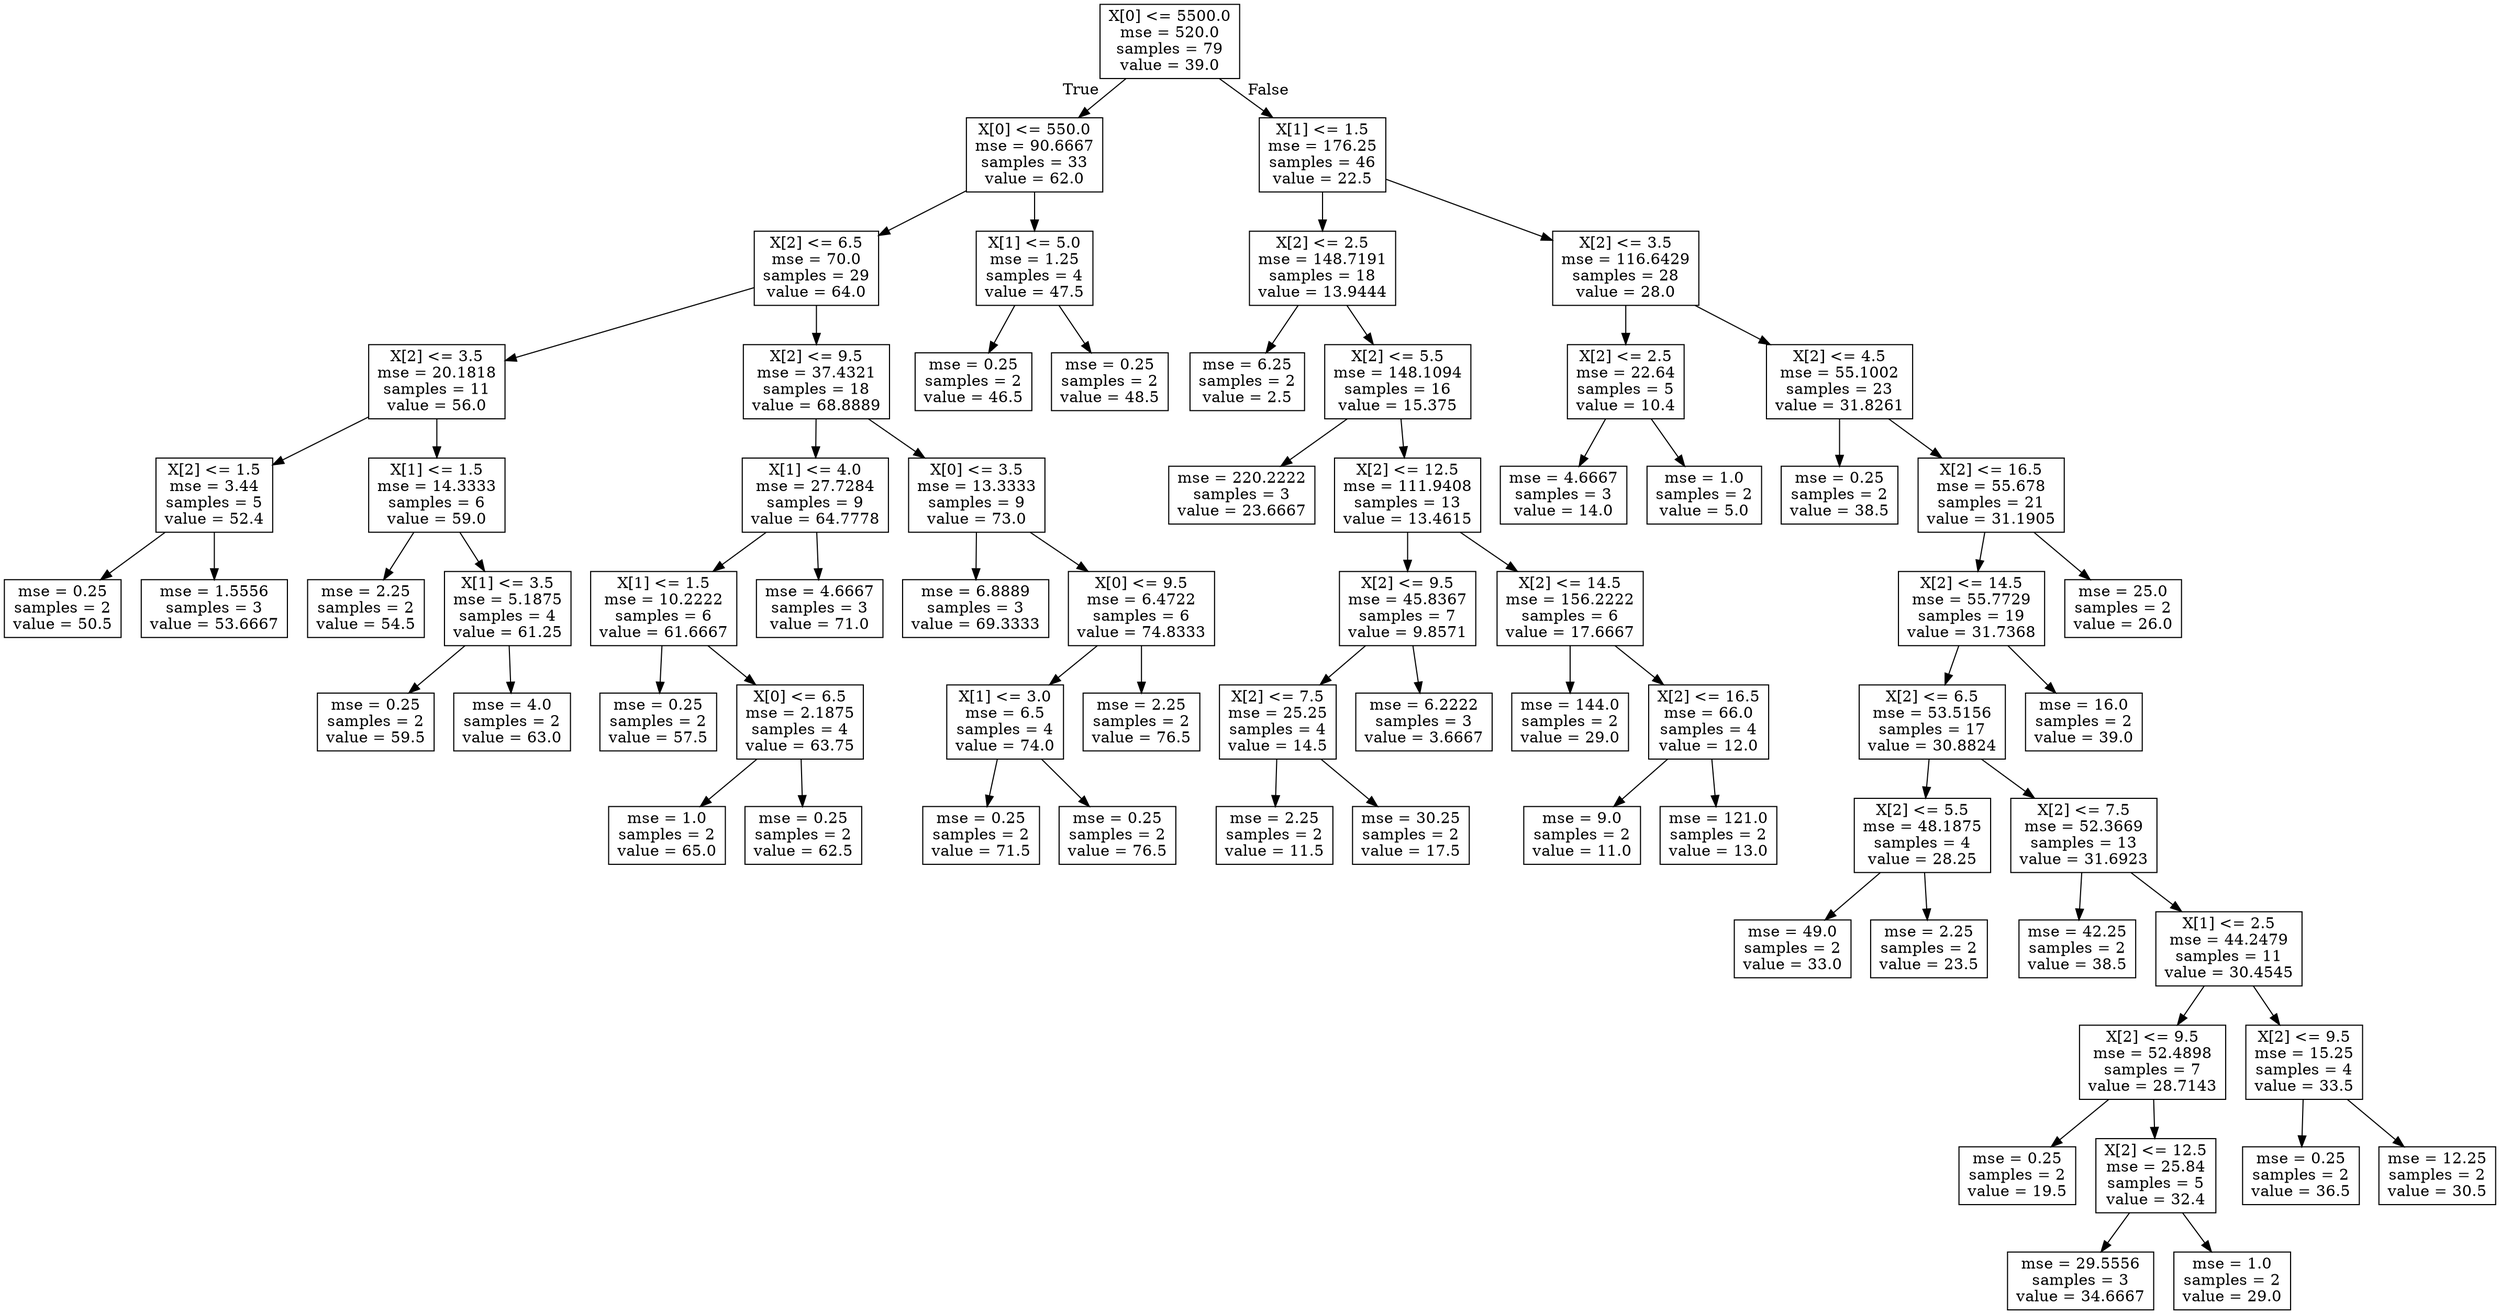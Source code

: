 digraph Tree {
node [shape=box] ;
0 [label="X[0] <= 5500.0\nmse = 520.0\nsamples = 79\nvalue = 39.0"] ;
1 [label="X[0] <= 550.0\nmse = 90.6667\nsamples = 33\nvalue = 62.0"] ;
0 -> 1 [labeldistance=2.5, labelangle=45, headlabel="True"] ;
2 [label="X[2] <= 6.5\nmse = 70.0\nsamples = 29\nvalue = 64.0"] ;
1 -> 2 ;
3 [label="X[2] <= 3.5\nmse = 20.1818\nsamples = 11\nvalue = 56.0"] ;
2 -> 3 ;
4 [label="X[2] <= 1.5\nmse = 3.44\nsamples = 5\nvalue = 52.4"] ;
3 -> 4 ;
5 [label="mse = 0.25\nsamples = 2\nvalue = 50.5"] ;
4 -> 5 ;
6 [label="mse = 1.5556\nsamples = 3\nvalue = 53.6667"] ;
4 -> 6 ;
7 [label="X[1] <= 1.5\nmse = 14.3333\nsamples = 6\nvalue = 59.0"] ;
3 -> 7 ;
8 [label="mse = 2.25\nsamples = 2\nvalue = 54.5"] ;
7 -> 8 ;
9 [label="X[1] <= 3.5\nmse = 5.1875\nsamples = 4\nvalue = 61.25"] ;
7 -> 9 ;
10 [label="mse = 0.25\nsamples = 2\nvalue = 59.5"] ;
9 -> 10 ;
11 [label="mse = 4.0\nsamples = 2\nvalue = 63.0"] ;
9 -> 11 ;
12 [label="X[2] <= 9.5\nmse = 37.4321\nsamples = 18\nvalue = 68.8889"] ;
2 -> 12 ;
13 [label="X[1] <= 4.0\nmse = 27.7284\nsamples = 9\nvalue = 64.7778"] ;
12 -> 13 ;
14 [label="X[1] <= 1.5\nmse = 10.2222\nsamples = 6\nvalue = 61.6667"] ;
13 -> 14 ;
15 [label="mse = 0.25\nsamples = 2\nvalue = 57.5"] ;
14 -> 15 ;
16 [label="X[0] <= 6.5\nmse = 2.1875\nsamples = 4\nvalue = 63.75"] ;
14 -> 16 ;
17 [label="mse = 1.0\nsamples = 2\nvalue = 65.0"] ;
16 -> 17 ;
18 [label="mse = 0.25\nsamples = 2\nvalue = 62.5"] ;
16 -> 18 ;
19 [label="mse = 4.6667\nsamples = 3\nvalue = 71.0"] ;
13 -> 19 ;
20 [label="X[0] <= 3.5\nmse = 13.3333\nsamples = 9\nvalue = 73.0"] ;
12 -> 20 ;
21 [label="mse = 6.8889\nsamples = 3\nvalue = 69.3333"] ;
20 -> 21 ;
22 [label="X[0] <= 9.5\nmse = 6.4722\nsamples = 6\nvalue = 74.8333"] ;
20 -> 22 ;
23 [label="X[1] <= 3.0\nmse = 6.5\nsamples = 4\nvalue = 74.0"] ;
22 -> 23 ;
24 [label="mse = 0.25\nsamples = 2\nvalue = 71.5"] ;
23 -> 24 ;
25 [label="mse = 0.25\nsamples = 2\nvalue = 76.5"] ;
23 -> 25 ;
26 [label="mse = 2.25\nsamples = 2\nvalue = 76.5"] ;
22 -> 26 ;
27 [label="X[1] <= 5.0\nmse = 1.25\nsamples = 4\nvalue = 47.5"] ;
1 -> 27 ;
28 [label="mse = 0.25\nsamples = 2\nvalue = 46.5"] ;
27 -> 28 ;
29 [label="mse = 0.25\nsamples = 2\nvalue = 48.5"] ;
27 -> 29 ;
30 [label="X[1] <= 1.5\nmse = 176.25\nsamples = 46\nvalue = 22.5"] ;
0 -> 30 [labeldistance=2.5, labelangle=-45, headlabel="False"] ;
31 [label="X[2] <= 2.5\nmse = 148.7191\nsamples = 18\nvalue = 13.9444"] ;
30 -> 31 ;
32 [label="mse = 6.25\nsamples = 2\nvalue = 2.5"] ;
31 -> 32 ;
33 [label="X[2] <= 5.5\nmse = 148.1094\nsamples = 16\nvalue = 15.375"] ;
31 -> 33 ;
34 [label="mse = 220.2222\nsamples = 3\nvalue = 23.6667"] ;
33 -> 34 ;
35 [label="X[2] <= 12.5\nmse = 111.9408\nsamples = 13\nvalue = 13.4615"] ;
33 -> 35 ;
36 [label="X[2] <= 9.5\nmse = 45.8367\nsamples = 7\nvalue = 9.8571"] ;
35 -> 36 ;
37 [label="X[2] <= 7.5\nmse = 25.25\nsamples = 4\nvalue = 14.5"] ;
36 -> 37 ;
38 [label="mse = 2.25\nsamples = 2\nvalue = 11.5"] ;
37 -> 38 ;
39 [label="mse = 30.25\nsamples = 2\nvalue = 17.5"] ;
37 -> 39 ;
40 [label="mse = 6.2222\nsamples = 3\nvalue = 3.6667"] ;
36 -> 40 ;
41 [label="X[2] <= 14.5\nmse = 156.2222\nsamples = 6\nvalue = 17.6667"] ;
35 -> 41 ;
42 [label="mse = 144.0\nsamples = 2\nvalue = 29.0"] ;
41 -> 42 ;
43 [label="X[2] <= 16.5\nmse = 66.0\nsamples = 4\nvalue = 12.0"] ;
41 -> 43 ;
44 [label="mse = 9.0\nsamples = 2\nvalue = 11.0"] ;
43 -> 44 ;
45 [label="mse = 121.0\nsamples = 2\nvalue = 13.0"] ;
43 -> 45 ;
46 [label="X[2] <= 3.5\nmse = 116.6429\nsamples = 28\nvalue = 28.0"] ;
30 -> 46 ;
47 [label="X[2] <= 2.5\nmse = 22.64\nsamples = 5\nvalue = 10.4"] ;
46 -> 47 ;
48 [label="mse = 4.6667\nsamples = 3\nvalue = 14.0"] ;
47 -> 48 ;
49 [label="mse = 1.0\nsamples = 2\nvalue = 5.0"] ;
47 -> 49 ;
50 [label="X[2] <= 4.5\nmse = 55.1002\nsamples = 23\nvalue = 31.8261"] ;
46 -> 50 ;
51 [label="mse = 0.25\nsamples = 2\nvalue = 38.5"] ;
50 -> 51 ;
52 [label="X[2] <= 16.5\nmse = 55.678\nsamples = 21\nvalue = 31.1905"] ;
50 -> 52 ;
53 [label="X[2] <= 14.5\nmse = 55.7729\nsamples = 19\nvalue = 31.7368"] ;
52 -> 53 ;
54 [label="X[2] <= 6.5\nmse = 53.5156\nsamples = 17\nvalue = 30.8824"] ;
53 -> 54 ;
55 [label="X[2] <= 5.5\nmse = 48.1875\nsamples = 4\nvalue = 28.25"] ;
54 -> 55 ;
56 [label="mse = 49.0\nsamples = 2\nvalue = 33.0"] ;
55 -> 56 ;
57 [label="mse = 2.25\nsamples = 2\nvalue = 23.5"] ;
55 -> 57 ;
58 [label="X[2] <= 7.5\nmse = 52.3669\nsamples = 13\nvalue = 31.6923"] ;
54 -> 58 ;
59 [label="mse = 42.25\nsamples = 2\nvalue = 38.5"] ;
58 -> 59 ;
60 [label="X[1] <= 2.5\nmse = 44.2479\nsamples = 11\nvalue = 30.4545"] ;
58 -> 60 ;
61 [label="X[2] <= 9.5\nmse = 52.4898\nsamples = 7\nvalue = 28.7143"] ;
60 -> 61 ;
62 [label="mse = 0.25\nsamples = 2\nvalue = 19.5"] ;
61 -> 62 ;
63 [label="X[2] <= 12.5\nmse = 25.84\nsamples = 5\nvalue = 32.4"] ;
61 -> 63 ;
64 [label="mse = 29.5556\nsamples = 3\nvalue = 34.6667"] ;
63 -> 64 ;
65 [label="mse = 1.0\nsamples = 2\nvalue = 29.0"] ;
63 -> 65 ;
66 [label="X[2] <= 9.5\nmse = 15.25\nsamples = 4\nvalue = 33.5"] ;
60 -> 66 ;
67 [label="mse = 0.25\nsamples = 2\nvalue = 36.5"] ;
66 -> 67 ;
68 [label="mse = 12.25\nsamples = 2\nvalue = 30.5"] ;
66 -> 68 ;
69 [label="mse = 16.0\nsamples = 2\nvalue = 39.0"] ;
53 -> 69 ;
70 [label="mse = 25.0\nsamples = 2\nvalue = 26.0"] ;
52 -> 70 ;
}